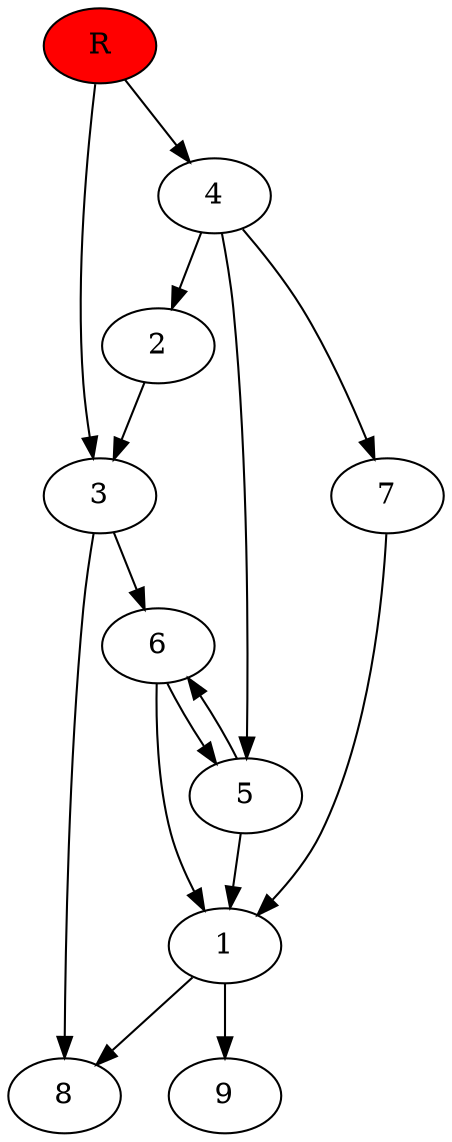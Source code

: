 digraph prb610 {
	1
	2
	3
	4
	5
	6
	7
	8
	R [fillcolor="#ff0000" style=filled]
	1 -> 8
	1 -> 9
	2 -> 3
	3 -> 6
	3 -> 8
	4 -> 2
	4 -> 5
	4 -> 7
	5 -> 1
	5 -> 6
	6 -> 1
	6 -> 5
	7 -> 1
	R -> 3
	R -> 4
}
